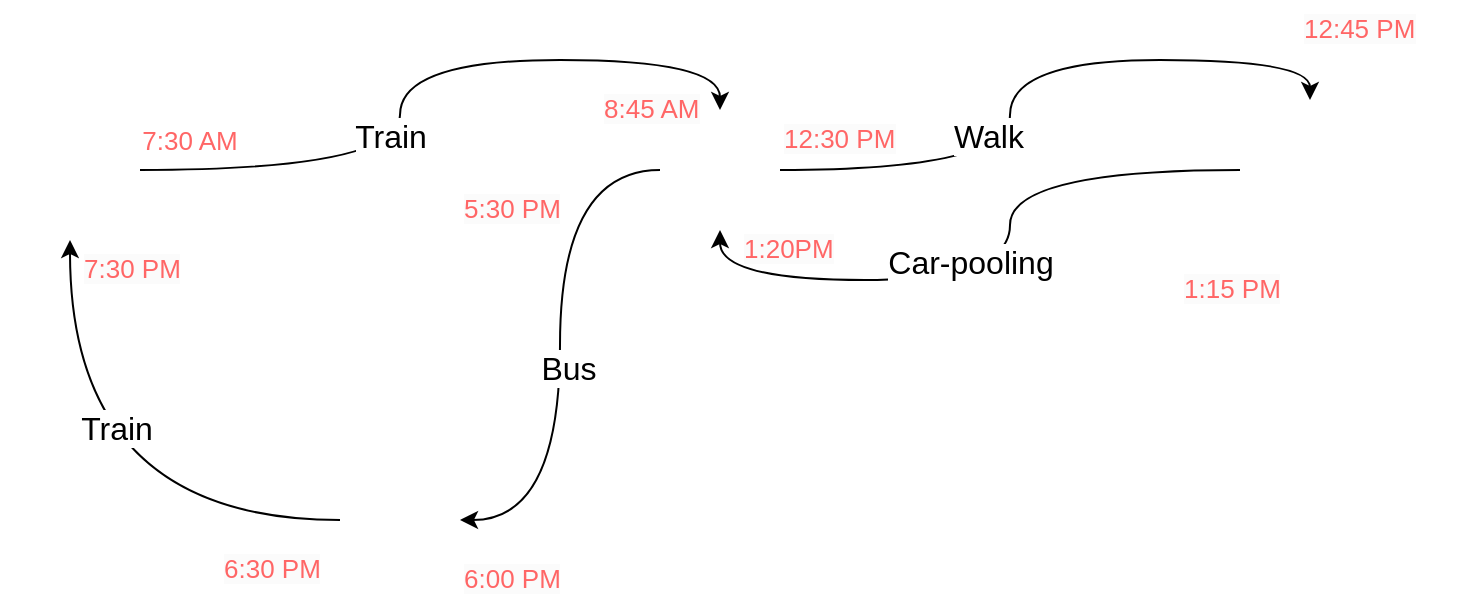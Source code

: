 <mxfile version="21.0.8" type="github">
  <diagram name="Page-1" id="fdEwUUBzv-_tcOvOD-fe">
    <mxGraphModel dx="1434" dy="830" grid="1" gridSize="10" guides="1" tooltips="1" connect="1" arrows="1" fold="1" page="1" pageScale="1" pageWidth="827" pageHeight="1169" math="0" shadow="0">
      <root>
        <mxCell id="0" />
        <mxCell id="1" parent="0" />
        <mxCell id="F4WuoNXO0KuEpzk2IkzR-9" style="edgeStyle=orthogonalEdgeStyle;orthogonalLoop=1;jettySize=auto;html=1;entryX=0.5;entryY=0;entryDx=0;entryDy=0;curved=1;" edge="1" parent="1" source="F4WuoNXO0KuEpzk2IkzR-1" target="F4WuoNXO0KuEpzk2IkzR-2">
          <mxGeometry relative="1" as="geometry" />
        </mxCell>
        <mxCell id="F4WuoNXO0KuEpzk2IkzR-13" value="&lt;font style=&quot;font-size: 16px;&quot;&gt;Train&lt;/font&gt;" style="edgeLabel;html=1;align=center;verticalAlign=middle;resizable=0;points=[];" vertex="1" connectable="0" parent="F4WuoNXO0KuEpzk2IkzR-9">
          <mxGeometry x="-0.205" y="5" relative="1" as="geometry">
            <mxPoint as="offset" />
          </mxGeometry>
        </mxCell>
        <mxCell id="F4WuoNXO0KuEpzk2IkzR-1" value="" style="shape=image;html=1;verticalAlign=top;verticalLabelPosition=bottom;labelBackgroundColor=#ffffff;imageAspect=0;aspect=fixed;image=https://cdn4.iconfinder.com/data/icons/essential-app-2/16/home-house-resident-root-128.png" vertex="1" parent="1">
          <mxGeometry x="60" y="360" width="70" height="70" as="geometry" />
        </mxCell>
        <mxCell id="F4WuoNXO0KuEpzk2IkzR-7" style="edgeStyle=orthogonalEdgeStyle;orthogonalLoop=1;jettySize=auto;html=1;entryX=0.5;entryY=0;entryDx=0;entryDy=0;curved=1;" edge="1" parent="1" source="F4WuoNXO0KuEpzk2IkzR-2" target="F4WuoNXO0KuEpzk2IkzR-4">
          <mxGeometry relative="1" as="geometry" />
        </mxCell>
        <mxCell id="F4WuoNXO0KuEpzk2IkzR-15" value="&lt;font style=&quot;font-size: 16px;&quot;&gt;Walk&lt;/font&gt;" style="edgeLabel;html=1;align=center;verticalAlign=middle;resizable=0;points=[];" vertex="1" connectable="0" parent="F4WuoNXO0KuEpzk2IkzR-7">
          <mxGeometry x="-0.224" y="11" relative="1" as="geometry">
            <mxPoint as="offset" />
          </mxGeometry>
        </mxCell>
        <mxCell id="F4WuoNXO0KuEpzk2IkzR-10" style="edgeStyle=orthogonalEdgeStyle;orthogonalLoop=1;jettySize=auto;html=1;entryX=1;entryY=0.5;entryDx=0;entryDy=0;curved=1;" edge="1" parent="1" source="F4WuoNXO0KuEpzk2IkzR-2" target="F4WuoNXO0KuEpzk2IkzR-3">
          <mxGeometry relative="1" as="geometry" />
        </mxCell>
        <mxCell id="F4WuoNXO0KuEpzk2IkzR-14" value="&lt;font style=&quot;font-size: 16px;&quot;&gt;Bus&lt;/font&gt;" style="edgeLabel;html=1;align=center;verticalAlign=middle;resizable=0;points=[];" vertex="1" connectable="0" parent="F4WuoNXO0KuEpzk2IkzR-10">
          <mxGeometry x="0.084" y="4" relative="1" as="geometry">
            <mxPoint as="offset" />
          </mxGeometry>
        </mxCell>
        <mxCell id="F4WuoNXO0KuEpzk2IkzR-2" value="" style="shape=image;html=1;verticalAlign=top;verticalLabelPosition=bottom;labelBackgroundColor=#ffffff;imageAspect=0;aspect=fixed;image=https://cdn1.iconfinder.com/data/icons/material-core/21/work_2-128.png" vertex="1" parent="1">
          <mxGeometry x="390" y="365" width="60" height="60" as="geometry" />
        </mxCell>
        <mxCell id="F4WuoNXO0KuEpzk2IkzR-11" style="edgeStyle=orthogonalEdgeStyle;orthogonalLoop=1;jettySize=auto;html=1;entryX=0.5;entryY=1;entryDx=0;entryDy=0;curved=1;" edge="1" parent="1" source="F4WuoNXO0KuEpzk2IkzR-3" target="F4WuoNXO0KuEpzk2IkzR-1">
          <mxGeometry relative="1" as="geometry" />
        </mxCell>
        <mxCell id="F4WuoNXO0KuEpzk2IkzR-12" value="&lt;font style=&quot;font-size: 16px;&quot;&gt;Train&lt;/font&gt;" style="edgeLabel;html=1;align=center;verticalAlign=middle;resizable=0;points=[];" vertex="1" connectable="0" parent="F4WuoNXO0KuEpzk2IkzR-11">
          <mxGeometry x="0.316" y="-23" relative="1" as="geometry">
            <mxPoint as="offset" />
          </mxGeometry>
        </mxCell>
        <mxCell id="F4WuoNXO0KuEpzk2IkzR-3" value="" style="shape=image;html=1;verticalAlign=top;verticalLabelPosition=bottom;labelBackgroundColor=#ffffff;imageAspect=0;aspect=fixed;image=https://cdn1.iconfinder.com/data/icons/material-core/20/shopping-cart-128.png" vertex="1" parent="1">
          <mxGeometry x="230" y="540" width="60" height="60" as="geometry" />
        </mxCell>
        <mxCell id="F4WuoNXO0KuEpzk2IkzR-8" style="edgeStyle=orthogonalEdgeStyle;orthogonalLoop=1;jettySize=auto;html=1;entryX=0.5;entryY=1;entryDx=0;entryDy=0;curved=1;" edge="1" parent="1" source="F4WuoNXO0KuEpzk2IkzR-4" target="F4WuoNXO0KuEpzk2IkzR-2">
          <mxGeometry relative="1" as="geometry" />
        </mxCell>
        <mxCell id="F4WuoNXO0KuEpzk2IkzR-16" value="&lt;font style=&quot;font-size: 16px;&quot;&gt;Car-pooling&lt;/font&gt;" style="edgeLabel;html=1;align=center;verticalAlign=middle;resizable=0;points=[];" vertex="1" connectable="0" parent="F4WuoNXO0KuEpzk2IkzR-8">
          <mxGeometry x="0.118" y="-9" relative="1" as="geometry">
            <mxPoint as="offset" />
          </mxGeometry>
        </mxCell>
        <mxCell id="F4WuoNXO0KuEpzk2IkzR-4" value="" style="shape=image;html=1;verticalAlign=top;verticalLabelPosition=bottom;labelBackgroundColor=#ffffff;imageAspect=0;aspect=fixed;image=https://cdn1.iconfinder.com/data/icons/ionicons-fill-vol-2/512/restaurant-128.png" vertex="1" parent="1">
          <mxGeometry x="680" y="360" width="70" height="70" as="geometry" />
        </mxCell>
        <mxCell id="F4WuoNXO0KuEpzk2IkzR-17" value="&lt;font style=&quot;font-size: 13px;&quot; color=&quot;#ff6666&quot;&gt;7:30 AM&lt;/font&gt;" style="text;html=1;strokeColor=none;fillColor=none;align=center;verticalAlign=middle;whiteSpace=wrap;rounded=0;" vertex="1" parent="1">
          <mxGeometry x="110" y="365" width="90" height="30" as="geometry" />
        </mxCell>
        <mxCell id="F4WuoNXO0KuEpzk2IkzR-20" value="&lt;span style=&quot;color: rgb(255, 102, 102); font-family: Helvetica; font-size: 13px; font-style: normal; font-variant-ligatures: normal; font-variant-caps: normal; font-weight: 400; letter-spacing: normal; orphans: 2; text-align: center; text-indent: 0px; text-transform: none; widows: 2; word-spacing: 0px; -webkit-text-stroke-width: 0px; background-color: rgb(251, 251, 251); text-decoration-thickness: initial; text-decoration-style: initial; text-decoration-color: initial; float: none; display: inline !important;&quot;&gt;8:45 AM&lt;/span&gt;" style="text;whiteSpace=wrap;html=1;" vertex="1" parent="1">
          <mxGeometry x="360" y="350" width="80" height="40" as="geometry" />
        </mxCell>
        <mxCell id="F4WuoNXO0KuEpzk2IkzR-21" value="&lt;span style=&quot;color: rgb(255, 102, 102); font-family: Helvetica; font-size: 13px; font-style: normal; font-variant-ligatures: normal; font-variant-caps: normal; letter-spacing: normal; orphans: 2; text-align: center; text-indent: 0px; text-transform: none; widows: 2; word-spacing: 0px; -webkit-text-stroke-width: 0px; background-color: rgb(251, 251, 251); text-decoration-thickness: initial; text-decoration-style: initial; text-decoration-color: initial; float: none; display: inline !important; font-weight: normal;&quot;&gt;12:30 PM&lt;/span&gt;" style="text;whiteSpace=wrap;html=1;fontStyle=1" vertex="1" parent="1">
          <mxGeometry x="450" y="365" width="80" height="30" as="geometry" />
        </mxCell>
        <mxCell id="F4WuoNXO0KuEpzk2IkzR-22" value="&lt;span style=&quot;color: rgb(255, 102, 102); font-family: Helvetica; font-size: 13px; font-style: normal; font-variant-ligatures: normal; font-variant-caps: normal; letter-spacing: normal; orphans: 2; text-align: center; text-indent: 0px; text-transform: none; widows: 2; word-spacing: 0px; -webkit-text-stroke-width: 0px; background-color: rgb(251, 251, 251); text-decoration-thickness: initial; text-decoration-style: initial; text-decoration-color: initial; float: none; display: inline !important; font-weight: normal;&quot;&gt;12:45 PM&lt;/span&gt;" style="text;whiteSpace=wrap;html=1;fontStyle=1" vertex="1" parent="1">
          <mxGeometry x="710" y="310" width="80" height="30" as="geometry" />
        </mxCell>
        <mxCell id="F4WuoNXO0KuEpzk2IkzR-23" value="&lt;span style=&quot;color: rgb(255, 102, 102); font-family: Helvetica; font-size: 13px; font-style: normal; font-variant-ligatures: normal; font-variant-caps: normal; letter-spacing: normal; orphans: 2; text-align: center; text-indent: 0px; text-transform: none; widows: 2; word-spacing: 0px; -webkit-text-stroke-width: 0px; background-color: rgb(251, 251, 251); text-decoration-thickness: initial; text-decoration-style: initial; text-decoration-color: initial; float: none; display: inline !important; font-weight: normal;&quot;&gt;1:15 PM&lt;/span&gt;" style="text;whiteSpace=wrap;html=1;fontStyle=1" vertex="1" parent="1">
          <mxGeometry x="650" y="440" width="80" height="30" as="geometry" />
        </mxCell>
        <mxCell id="F4WuoNXO0KuEpzk2IkzR-24" value="&lt;span style=&quot;color: rgb(255, 102, 102); font-family: Helvetica; font-size: 13px; font-style: normal; font-variant-ligatures: normal; font-variant-caps: normal; letter-spacing: normal; orphans: 2; text-align: center; text-indent: 0px; text-transform: none; widows: 2; word-spacing: 0px; -webkit-text-stroke-width: 0px; background-color: rgb(251, 251, 251); text-decoration-thickness: initial; text-decoration-style: initial; text-decoration-color: initial; float: none; display: inline !important; font-weight: normal;&quot;&gt;1:20PM&lt;/span&gt;" style="text;whiteSpace=wrap;html=1;fontStyle=1" vertex="1" parent="1">
          <mxGeometry x="430" y="420" width="80" height="30" as="geometry" />
        </mxCell>
        <mxCell id="F4WuoNXO0KuEpzk2IkzR-25" value="&lt;span style=&quot;color: rgb(255, 102, 102); font-family: Helvetica; font-size: 13px; font-style: normal; font-variant-ligatures: normal; font-variant-caps: normal; letter-spacing: normal; orphans: 2; text-align: center; text-indent: 0px; text-transform: none; widows: 2; word-spacing: 0px; -webkit-text-stroke-width: 0px; background-color: rgb(251, 251, 251); text-decoration-thickness: initial; text-decoration-style: initial; text-decoration-color: initial; float: none; display: inline !important; font-weight: normal;&quot;&gt;5:30 PM&lt;/span&gt;" style="text;whiteSpace=wrap;html=1;fontStyle=1" vertex="1" parent="1">
          <mxGeometry x="290" y="400" width="80" height="30" as="geometry" />
        </mxCell>
        <mxCell id="F4WuoNXO0KuEpzk2IkzR-28" value="&lt;span style=&quot;color: rgb(255, 102, 102); font-family: Helvetica; font-size: 13px; font-style: normal; font-variant-ligatures: normal; font-variant-caps: normal; letter-spacing: normal; orphans: 2; text-align: center; text-indent: 0px; text-transform: none; widows: 2; word-spacing: 0px; -webkit-text-stroke-width: 0px; background-color: rgb(251, 251, 251); text-decoration-thickness: initial; text-decoration-style: initial; text-decoration-color: initial; float: none; display: inline !important; font-weight: normal;&quot;&gt;6:00 PM&lt;/span&gt;" style="text;whiteSpace=wrap;html=1;fontStyle=1" vertex="1" parent="1">
          <mxGeometry x="290" y="585" width="80" height="30" as="geometry" />
        </mxCell>
        <mxCell id="F4WuoNXO0KuEpzk2IkzR-29" value="&lt;span style=&quot;color: rgb(255, 102, 102); font-family: Helvetica; font-size: 13px; font-style: normal; font-variant-ligatures: normal; font-variant-caps: normal; letter-spacing: normal; orphans: 2; text-align: center; text-indent: 0px; text-transform: none; widows: 2; word-spacing: 0px; -webkit-text-stroke-width: 0px; background-color: rgb(251, 251, 251); text-decoration-thickness: initial; text-decoration-style: initial; text-decoration-color: initial; float: none; display: inline !important; font-weight: normal;&quot;&gt;6:30 PM&lt;/span&gt;" style="text;whiteSpace=wrap;html=1;fontStyle=1" vertex="1" parent="1">
          <mxGeometry x="170" y="580" width="80" height="30" as="geometry" />
        </mxCell>
        <mxCell id="F4WuoNXO0KuEpzk2IkzR-30" value="&lt;span style=&quot;color: rgb(255, 102, 102); font-family: Helvetica; font-size: 13px; font-style: normal; font-variant-ligatures: normal; font-variant-caps: normal; letter-spacing: normal; orphans: 2; text-align: center; text-indent: 0px; text-transform: none; widows: 2; word-spacing: 0px; -webkit-text-stroke-width: 0px; background-color: rgb(251, 251, 251); text-decoration-thickness: initial; text-decoration-style: initial; text-decoration-color: initial; float: none; display: inline !important; font-weight: normal;&quot;&gt;7:30 PM&lt;/span&gt;" style="text;whiteSpace=wrap;html=1;fontStyle=1" vertex="1" parent="1">
          <mxGeometry x="100" y="430" width="80" height="30" as="geometry" />
        </mxCell>
      </root>
    </mxGraphModel>
  </diagram>
</mxfile>
